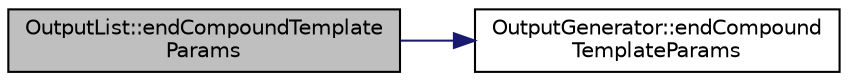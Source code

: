 digraph "OutputList::endCompoundTemplateParams"
{
 // LATEX_PDF_SIZE
  edge [fontname="Helvetica",fontsize="10",labelfontname="Helvetica",labelfontsize="10"];
  node [fontname="Helvetica",fontsize="10",shape=record];
  rankdir="LR";
  Node1 [label="OutputList::endCompoundTemplate\lParams",height=0.2,width=0.4,color="black", fillcolor="grey75", style="filled", fontcolor="black",tooltip=" "];
  Node1 -> Node2 [color="midnightblue",fontsize="10",style="solid",fontname="Helvetica"];
  Node2 [label="OutputGenerator::endCompound\lTemplateParams",height=0.2,width=0.4,color="black", fillcolor="white", style="filled",URL="$classOutputGenerator.html#a3e849e9d2762cb95ce8bb1bed75c4a18",tooltip=" "];
}
